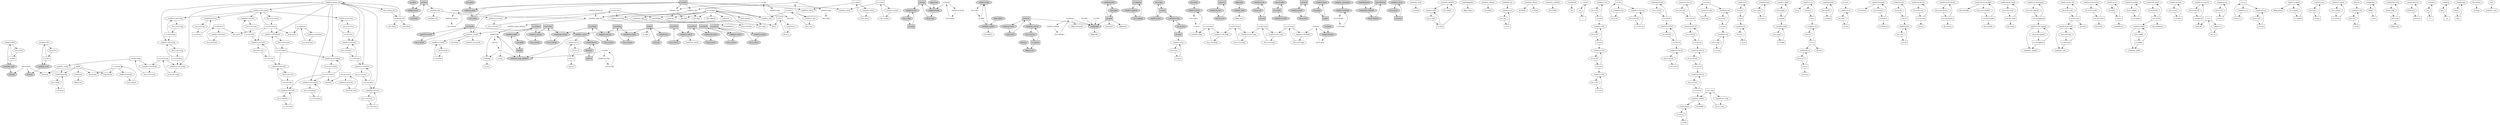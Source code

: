 digraph
{
	"rfi.ren2" [style=filled]
	"r.x.data" [style=filled]
	"comb/v.d.pc" [style=filled]
	"rin.d.pc" [style=filled]
	"comb/v.a.step" [style=filled]
	"comb/v.a.rfa1" [style=filled]
	"r.x.result" [style=filled]
	"comb/vp.pwd" [style=filled]
	"r.x.impwp" [style=filled]
	"rin.e.mac" [style=filled]
	"dco.data" [style=filled]
	"comb/v.x.mexc" [style=filled]
	"r.w.s.svt" [style=filled]
	"rin.m.ctrl.tt" [style=filled]
	"dbgo.error" [style=filled]
	"irin.addr" [style=filled]
	"dbgi.step" [style=filled]
	"r.m.ctrl.tt" [style=filled]
	"rin.a.step" [style=filled]
	"rin.a.ctrl.tt" [style=filled]
	"dummy" [style=filled]
	"comb/xc_halt" [style=filled]
	"comb/v.w.s.ef" [style=filled]
	"rin.w.s.dwt" [style=filled]
	"rin.w.s.ef" [style=filled]
	"comb/v.x.ctrl.tt" [style=filled]
	"r.d.pc" [style=filled]
	"r.x.ctrl.pc" [style=filled]
	"comb/xc_vectt" [style=filled]
	"ico.data" [style=filled]
	"dbgi.daddr" [style=filled]
	"rin.x.ctrl.tt" [style=filled]
	"r.d.step" [style=filled]
	"rin.x.data" [style=filled]
	"comb/v.a.ctrl.pc" [style=filled]
	"r.m.ctrl.pc" [style=filled]
	"r.m.mul" [style=filled]
	"comb/xc_trap_address" [style=filled]
	"comb/vir.pwd" [style=filled]
	"ir.addr" [style=filled]
	"rin.a.ctrl.pc" [style=filled]
	"comb/sidle" [style=filled]
	"rin.x.nerror" [style=filled]
	"dsuin.tt" [style=filled]
	"r.w.s.ef" [style=filled]
	"comb/v.w.except" [style=filled]
	"rfi.ren1" [style=filled]
	"rin.x.impwp" [style=filled]
	"rin.e.ctrl.pc" [style=filled]
	"rin.w.s.svt" [style=filled]
	"comb/v.m.ctrl.pc" [style=filled]
	"comb/v.e.mac" [style=filled]
	"dsur.tbufcnt" [style=filled]
	"dco.mexc" [style=filled]
	"rin.e.ctrl.tt" [style=filled]
	"comb/de_ren2" [style=filled]
	"rpin.error" [style=filled]
	"rin.d.step" [style=filled]
	"comb/v.e.ctrl.tt" [style=filled]
	"rin.x.result" [style=filled]
	"comb/de_raddr1" [style=filled]
	"rp.error" [style=filled]
	"comb/v.x.nerror" [style=filled]
	"ir.pwd" [style=filled]
	"comb/v.w.s.svt" [style=filled]
	"comb/v.x.error" [style=filled]
	"r.m.mac" [style=filled]
	"comb/v.x.result" [style=filled]
	"r.w.s.dwt" [style=filled]
	"r.x.nerror" [style=filled]
	"comb/v.a.ctrl.tt" [style=filled]
	"rp.pwd" [style=filled]
	"comb/vir.addr" [style=filled]
	"comb/vp.error" [style=filled]
	"comb/vdsu.tbufcnt" [style=filled]
	"dsuin.tbufcnt" [style=filled]
	"comb/vdsu.tt" [style=filled]
	"comb/v.m.mac" [style=filled]
	"comb/tbufcntx" [style=filled]
	"r.x.error" [style=filled]
	"comb/v.x.impwp" [style=filled]
	"rin.d.inst" [style=filled]
	"rin.m.ctrl.pc" [style=filled]
	"ico.mexc" [style=filled]
	"dsur.tt" [style=filled]
	"r.e.mac" [style=filled]
	"dbgi.halt" [style=filled]
	"rin.m.mul" [style=filled]
	"comb/v.e.ctrl.pc" [style=filled]
	"rin.x.ctrl.pc" [style=filled]
	"r.a.ctrl.tt" [style=filled]
	"r.a.step" [style=filled]
	"rin.x.error" [style=filled]
	"comb/v.x.data" [style=filled]
	"r.e.ctrl.pc" [style=filled]
	"comb/de_ren1" [style=filled]
	"r.x.ctrl.tt" [style=filled]
	"comb/v.d.inst" [style=filled]
	"r.d.inst" [style=filled]
	"irin.pwd" [style=filled]
	"comb/v.d.mexc" [style=filled]
	"comb/v.w.s.dwt" [style=filled]
	"rpin.pwd" [style=filled]
	"comb/xc_exception" [style=filled]
	"comb/v.x.ctrl.pc" [style=filled]
	"rin.m.mac" [style=filled]
	"comb/v.d.step" [style=filled]
	"r.a.ctrl.pc" [style=filled]
	"r.e.ctrl.tt" [style=filled]
	"comb/v.m.mul" [style=filled]
	"comb/v.m.ctrl.tt" [style=filled]
	"r.x.debug" [style=filled, style=dotted]
	"comb/v.e.op1" [style=filled, style=dotted]
	"comb/ex_jump_address" [style=filled, style=dotted]
	"rin.d.annul" [style=filled, style=dotted]
	"comb/v.d.annul" [style=filled, style=dotted]
	"rin.x.debug" [style=filled, style=dotted]
	"comb/v.e.op2" [style=filled, style=dotted]
	"comb/v.f.pc" [style=filled, style=dotted]
	"rin.f.pc" [style=filled, style=dotted]
	"r.e.alucin" [style=filled, style=dotted]
	"rin.x.mexc" [style=filled, style=dotted]
	"ico.idle" [style=filled, style=dotted]
	"rin.e.op2" [style=filled, style=dotted]
	"comb/v.w.s.tba" [style=filled, style=dotted]
	"comb/ex_add_res" [style=filled, style=dotted]
	"rin.w.except" [style=filled, style=dotted]
	"rin.a.rfa1" [style=filled, style=dotted]
	"r.x.mexc" [style=filled, style=dotted]
	"r.a.rfa1" [style=filled, style=dotted]
	"comb/v.x.debug" [style=filled, style=dotted]
	"comb/ex_op2" [style=filled, style=dotted]
	"comb/ex_force_a2" [style=filled, style=dotted]
	"rin.e.alucin" [style=filled, style=dotted]
	"comb/ex_op1" [style=filled, style=dotted]
	"r.w.except" [style=filled, style=dotted]
	"r.w.s.tba" [style=filled, style=dotted]
	"dco.scanen" [style=filled, style=dotted]
	"comb/v.e.alucin" [style=filled, style=dotted]
	"rin.d.mexc" [style=filled, style=dotted]
	"r.d.annul" [style=filled, style=dotted]
	"rin.e.op1" [style=filled, style=dotted]
	"r.f.pc" [style=filled, style=dotted]
	"rin.w.s.tba" [style=filled, style=dotted]
	"r.e.op2" [style=filled, style=dotted]
	"r.d.mexc" [style=filled, style=dotted]
	"r.e.op1" [style=filled, style=dotted]
	"dco.idle" [style=filled, style=dotted]
	"comb/de_inst" -> "comb/de_rs2";
	"comb/de_inst" -> "comb/v.a.ctrl.inst";
	"comb/de_inull" -> "ici.inull";
	"comb/de_raddr1" -> "comb/v.a.rfa1";
	"comb/de_raddr1" -> "rfi.raddr1";
	"comb/de_raddr2" -> "comb/v.a.rfa2";
	"comb/de_raddr2" -> "rfi.raddr2";
	"comb/de_ren1" -> "rfi.ren1";
	"comb/de_ren2" -> "rfi.ren2";
	"comb/diagdata" -> "dbgo.data";
	"comb/dsign" -> "divi.y";
	"comb/ex_add_res" -> "comb/ex_jump_address";
	"comb/ex_add_res" -> "dci.eaddress";
	"comb/ex_edata2" -> "dci.edata";
	"comb/ex_force_a2" -> "comb/ex_add_res";
	"comb/ex_jump_address" -> "comb/v.f.pc";
	"comb/ex_op1" -> "comb/ex_add_res";
	"comb/ex_op1" -> "divi.op1";
	"comb/ex_op1" -> "muli.op1";
	"comb/ex_op2" -> "comb/ex_add_res";
	"comb/ex_op2" -> "comb/mul_op2";
	"comb/ex_op2" -> "divi.op2";
	"comb/icnt" -> "dbgo.icnt";
	"comb/me_icc" -> "comb/v.x.icc";
	"comb/me_iflush" -> "dci.flush";
	"comb/me_iflush" -> "ici.flush";
	"comb/me_nullify2" -> "dci.nullify";
	"comb/mul_op2" -> "muli.op2";
	"comb/npc" -> "ici.rpc";
	"comb/sidle" -> "dbgo.idle";
	"comb/tbufcntx" -> "comb/vdsu.tbufcnt";
	"comb/tbufi" -> "tbi";
	"comb/v" -> "rin";
	"comb/v.a.ctrl" -> "rin.a.ctrl";
	"comb/v.a.ctrl.annul" -> "comb/v.a.ctrl.rett";
	"comb/v.a.ctrl.annul" -> "comb/v.a.ctrl.wicc";
	"comb/v.a.ctrl.annul" -> "comb/v.a.ctrl.wreg";
	"comb/v.a.ctrl.annul" -> "comb/v.a.ctrl.wy";
	"comb/v.a.ctrl.annul" -> "rin.a.ctrl.annul";
	"comb/v.a.ctrl.cnt" -> "rin.a.ctrl.cnt";
	"comb/v.a.ctrl.inst" -> "rin.a.ctrl.inst";
	"comb/v.a.ctrl.ld" -> "rin.a.ctrl.ld";
	"comb/v.a.ctrl.pc" -> "rin.a.ctrl.pc";
	"comb/v.a.ctrl.rd" -> "rin.a.ctrl.rd";
	"comb/v.a.ctrl.rett" -> "rin.a.ctrl.rett";
	"comb/v.a.ctrl.trap" -> "rin.a.ctrl.trap";
	"comb/v.a.ctrl.tt" -> "rin.a.ctrl.tt";
	"comb/v.a.ctrl.wicc" -> "rin.a.ctrl.wicc";
	"comb/v.a.ctrl.wreg" -> "rin.a.ctrl.wreg";
	"comb/v.a.ctrl.wy" -> "rin.a.ctrl.wy";
	"comb/v.a.cwp" -> "rin.a.cwp";
	"comb/v.a.divstart" -> "rin.a.divstart";
	"comb/v.a.et" -> "rin.a.et";
	"comb/v.a.imm" -> "rin.a.imm";
	"comb/v.a.jmpl" -> "rin.a.jmpl";
	"comb/v.a.mulstart" -> "rin.a.mulstart";
	"comb/v.a.rfa1" -> "rin.a.rfa1";
	"comb/v.a.rfa2" -> "rin.a.rfa2";
	"comb/v.a.rfe1" -> "comb/de_ren1";
	"comb/v.a.rfe1" -> "rin.a.rfe1";
	"comb/v.a.rfe2" -> "comb/de_ren2";
	"comb/v.a.rfe2" -> "rin.a.rfe2";
	"comb/v.a.step" -> "rin.a.step";
	"comb/v.a.su" -> "ici.su";
	"comb/v.a.su" -> "rin.a.su";
	"comb/v.d.annul" -> "rin.d.annul";
	"comb/v.d.cnt" -> "rin.d.cnt";
	"comb/v.d.cwp" -> "rin.d.cwp";
	"comb/v.d.inst" -> "rin.d.inst";
	"comb/v.d.inull" -> "rin.d.inull";
	"comb/v.d.mexc" -> "rin.d.mexc";
	"comb/v.d.pc" -> "rin.d.pc";
	"comb/v.d.set" -> "rin.d.set";
	"comb/v.d.step" -> "rin.d.step";
	"comb/v.e.alucin" -> "rin.e.alucin";
	"comb/v.e.ctrl" -> "rin.e.ctrl";
	"comb/v.e.ctrl.annul" -> "rin.e.ctrl.annul";
	"comb/v.e.ctrl.inst" -> "rin.e.ctrl.inst";
	"comb/v.e.ctrl.ld" -> "rin.e.ctrl.ld";
	"comb/v.e.ctrl.pc" -> "rin.e.ctrl.pc";
	"comb/v.e.ctrl.rd" -> "rin.e.ctrl.rd";
	"comb/v.e.ctrl.rett" -> "rin.e.ctrl.rett";
	"comb/v.e.ctrl.trap" -> "rin.e.ctrl.trap";
	"comb/v.e.ctrl.tt" -> "rin.e.ctrl.tt";
	"comb/v.e.ctrl.wicc" -> "rin.e.ctrl.wicc";
	"comb/v.e.ctrl.wreg" -> "rin.e.ctrl.wreg";
	"comb/v.e.cwp" -> "rin.e.cwp";
	"comb/v.e.et" -> "rin.e.et";
	"comb/v.e.jmpl" -> "rin.e.jmpl";
	"comb/v.e.mac" -> "rin.e.mac";
	"comb/v.e.op1" -> "rin.e.op1";
	"comb/v.e.op2" -> "rin.e.op2";
	"comb/v.e.sari" -> "rin.e.sari";
	"comb/v.e.shcnt" -> "rin.e.shcnt";
	"comb/v.e.su" -> "rin.e.su";
	"comb/v.e.ymsb" -> "rin.e.ymsb";
	"comb/v.f.branch" -> "ici.rbranch";
	"comb/v.f.branch" -> "rin.f.branch";
	"comb/v.f.pc" -> "comb/npc";
	"comb/v.f.pc" -> "rin.f.pc";
	"comb/v.m.ctrl" -> "rin.m.ctrl";
	"comb/v.m.ctrl.annul" -> "rin.m.ctrl.annul";
	"comb/v.m.ctrl.ld" -> "rin.m.ctrl.ld";
	"comb/v.m.ctrl.pc" -> "rin.m.ctrl.pc";
	"comb/v.m.ctrl.rd" -> "rin.m.ctrl.rd";
	"comb/v.m.ctrl.rett" -> "rin.m.ctrl.rett";
	"comb/v.m.ctrl.trap" -> "rin.m.ctrl.trap";
	"comb/v.m.ctrl.tt" -> "rin.m.ctrl.tt";
	"comb/v.m.ctrl.wicc" -> "rin.m.ctrl.wicc";
	"comb/v.m.ctrl.wreg" -> "rin.m.ctrl.wreg";
	"comb/v.m.dci" -> "rin.m.dci";
	"comb/v.m.dci.asi" -> "rin.m.dci.asi";
	"comb/v.m.dci.dsuen" -> "rin.m.dci.dsuen";
	"comb/v.m.dci.enaddr" -> "dci.eenaddr";
	"comb/v.m.dci.enaddr" -> "rin.m.dci.enaddr";
	"comb/v.m.dci.lock" -> "rin.m.dci.lock";
	"comb/v.m.dci.read" -> "rin.m.dci.read";
	"comb/v.m.dci.signed" -> "rin.m.dci.signed";
	"comb/v.m.dci.size" -> "rin.m.dci.size";
	"comb/v.m.dci.write" -> "rin.m.dci.write";
	"comb/v.m.icc" -> "rin.m.icc";
	"comb/v.m.mac" -> "rin.m.mac";
	"comb/v.m.mul" -> "rin.m.mul";
	"comb/v.m.nalign" -> "rin.m.nalign";
	"comb/v.m.result" -> "rin.m.result";
	"comb/v.m.su" -> "rin.m.su";
	"comb/v.m.werr" -> "rin.m.werr";
	"comb/v.m.y" -> "rin.m.y";
	"comb/v.w.except" -> "rin.w.except";
	"comb/v.w.result" -> "rin.w.result";
	"comb/v.w.s.asr18" -> "rin.w.s.asr18";
	"comb/v.w.s.cwp" -> "rin.w.s.cwp";
	"comb/v.w.s.dwt" -> "rin.w.s.dwt";
	"comb/v.w.s.ef" -> "rin.w.s.ef";
	"comb/v.w.s.et" -> "rin.w.s.et";
	"comb/v.w.s.ps" -> "rin.w.s.ps";
	"comb/v.w.s.s" -> "rin.w.s.s";
	"comb/v.w.s.svt" -> "rin.w.s.svt";
	"comb/v.w.s.tba" -> "rin.w.s.tba";
	"comb/v.w.s.tt" -> "rin.w.s.tt";
	"comb/v.w.wa" -> "rin.w.wa";
	"comb/v.w.wreg" -> "rin.w.wreg";
	"comb/v.x.annul_all" -> "comb/v.a.ctrl.annul";
	"comb/v.x.annul_all" -> "comb/v.e.ctrl.annul";
	"comb/v.x.annul_all" -> "comb/v.e.ctrl.wicc";
	"comb/v.x.annul_all" -> "comb/v.e.ctrl.wreg";
	"comb/v.x.annul_all" -> "comb/v.m.ctrl.annul";
	"comb/v.x.annul_all" -> "comb/v.m.ctrl.wicc";
	"comb/v.x.annul_all" -> "comb/v.m.ctrl.wreg";
	"comb/v.x.annul_all" -> "comb/v.x.ctrl.annul";
	"comb/v.x.annul_all" -> "comb/v.x.ctrl.wicc";
	"comb/v.x.annul_all" -> "rin.x.annul_all";
	"comb/v.x.ctrl" -> "rin.x.ctrl";
	"comb/v.x.ctrl.annul" -> "rin.x.ctrl.annul";
	"comb/v.x.ctrl.pc" -> "rin.x.ctrl.pc";
	"comb/v.x.ctrl.rd" -> "rin.x.ctrl.rd";
	"comb/v.x.ctrl.rett" -> "rin.x.ctrl.rett";
	"comb/v.x.ctrl.trap" -> "rin.x.ctrl.trap";
	"comb/v.x.ctrl.tt" -> "comb/me_newtt";
	"comb/v.x.ctrl.tt" -> "rin.x.ctrl.tt";
	"comb/v.x.ctrl.wicc" -> "rin.x.ctrl.wicc";
	"comb/v.x.ctrl.wreg" -> "rin.x.ctrl.wreg";
	"comb/v.x.data" -> "rin.x.data";
	"comb/v.x.dci" -> "rin.x.dci";
	"comb/v.x.dci.signed" -> "comb/me_signed";
	"comb/v.x.dci.signed" -> "rin.x.dci.signed";
	"comb/v.x.dci.size" -> "comb/me_size";
	"comb/v.x.dci.size" -> "rin.x.dci.size";
	"comb/v.x.debug" -> "rin.x.debug";
	"comb/v.x.error" -> "rin.x.error";
	"comb/v.x.icc" -> "rin.x.icc";
	"comb/v.x.impwp" -> "rin.x.impwp";
	"comb/v.x.intack" -> "rin.x.intack";
	"comb/v.x.ipend" -> "dbgo.ipend";
	"comb/v.x.ipend" -> "rin.x.ipend";
	"comb/v.x.laddr" -> "comb/me_laddr";
	"comb/v.x.laddr" -> "rin.x.laddr";
	"comb/v.x.mac" -> "rin.x.mac";
	"comb/v.x.mexc" -> "rin.x.mexc";
	"comb/v.x.nerror" -> "rin.x.nerror";
	"comb/v.x.npc" -> "rin.x.npc";
	"comb/v.x.result" -> "rin.x.result";
	"comb/v.x.rstate" -> "rin.x.rstate";
	"comb/v.x.set" -> "rin.x.set";
	"comb/v.x.y" -> "rin.x.y";
	"comb/vdsu" -> "dsuin";
	"comb/vdsu.crdy" -> "dsuin.crdy";
	"comb/vdsu.err" -> "dsuin.err";
	"comb/vdsu.tbufcnt" -> "dsuin.tbufcnt";
	"comb/vdsu.tt" -> "dsuin.tt";
	"comb/vir" -> "irin";
	"comb/vir.addr" -> "irin.addr";
	"comb/vir.pwd" -> "irin.pwd";
	"comb/vp" -> "rpin";
	"comb/vp.error" -> "rpin.error";
	"comb/vp.pwd" -> "rpin.pwd";
	"comb/vwpr" -> "wprin";
	"comb/xc_exception" -> "comb/v.w.except";
	"comb/xc_halt" -> "dbgo.halt";
	"comb/xc_result" -> "comb/v.w.result";
	"comb/xc_result" -> "comb/xc_df_result";
	"comb/xc_result" -> "rfi.wdata";
	"comb/xc_trap_address" -> "comb/v.f.pc";
	"comb/xc_vectt" -> "comb/v.w.s.tt";
	"comb/xc_vectt" -> "comb/vdsu.tt";
	"comb/xc_vectt" -> "comb/xc_trap_address";
	"comb/xc_waddr" -> "comb/v.w.wa";
	"comb/xc_waddr" -> "rfi.waddr";
	"comb/xc_wreg" -> "comb/v.w.wreg";
	"comb/xc_wreg" -> "rfi.wren";
	"dbgi.daddr" -> "comb/de_raddr1";
	"dbgi.halt" -> "comb/xc_halt";
	"dbgi.step" -> "comb/v.d.step";
	"dco.data" -> "comb/v.x.data";
	"dco.idle" -> "comb/sidle";
	"dco.mexc" -> "comb/v.x.mexc";
	"dco.scanen" -> "rfi.ren1";
	"dco.scanen" -> "rfi.ren2";
	"dco.scanen" -> "rfi.wren";
	"dco.set" -> "comb/v.x.set";
	"dco.testen" -> "rfi.diag";
	"dsuin" -> "dsur";
	"dsuin.crdy" -> "dsur.crdy";
	"dsuin.err" -> "dsur.err";
	"dsuin.tbufcnt" -> "dsur.tbufcnt";
	"dsuin.tt" -> "dsur.tt";
	"dsur" -> "comb/vdsu";
	"dsur" [shape=box]
	"dsur.crdy" -> "comb/vdsu.crdy";
	"dsur.crdy" -> "dbgo.crdy";
	"dsur.crdy" [shape=box]
	"dsur.err" -> "comb/vdsu.err";
	"dsur.err" [shape=box]
	"dsur.tbufcnt" -> "comb/vdsu.tbufcnt";
	"dsur.tbufcnt" [shape=box]
	"dsur.tt" -> "comb/vdsu.tt";
	"dsur.tt" [shape=box]
	"dummy" -> "dbgo.error";
	"holdn" -> "comb/icnt";
	"holdn" -> "comb/v.w.wreg";
	"holdn" -> "dci.intack";
	"holdn" -> "irqo.intack";
	"holdn" -> "rfi.wren";
	"ico.data" -> "comb/v.d.inst";
	"ico.idle" -> "comb/sidle";
	"ico.mexc" -> "comb/v.d.mexc";
	"ico.set" -> "comb/v.d.set";
	"ir" -> "comb/vir";
	"ir" [shape=box]
	"ir.addr" -> "comb/vir.addr";
	"ir.addr" -> "comb/xc_trap_address";
	"ir.addr" [shape=box]
	"ir.pwd" -> "comb/vir.pwd";
	"ir.pwd" [shape=box]
	"irin" -> "ir";
	"irin.addr" -> "ir.addr";
	"irin.pwd" -> "ir.pwd";
	"r" -> "comb/v";
	"r" [shape=box]
	"r.a.ctrl" -> "comb/v.a.ctrl";
	"r.a.ctrl" -> "comb/v.e.ctrl";
	"r.a.ctrl" [shape=box]
	"r.a.ctrl.annul" -> "comb/v.a.ctrl.annul";
	"r.a.ctrl.annul" -> "comb/v.e.ctrl.annul";
	"r.a.ctrl.annul" -> "comb/v.e.ctrl.rett";
	"r.a.ctrl.annul" -> "divi.start";
	"r.a.ctrl.annul" -> "muli.start";
	"r.a.ctrl.annul" [shape=box]
	"r.a.ctrl.cnt" -> "comb/v.a.ctrl.cnt";
	"r.a.ctrl.cnt" [shape=box]
	"r.a.ctrl.inst" -> "comb/dsign";
	"r.a.ctrl.inst" -> "comb/v.a.ctrl.inst";
	"r.a.ctrl.inst" -> "comb/v.e.ctrl.inst";
	"r.a.ctrl.inst" [shape=box]
	"r.a.ctrl.ld" -> "comb/v.a.ctrl.ld";
	"r.a.ctrl.ld" -> "comb/v.e.ctrl.ld";
	"r.a.ctrl.ld" [shape=box]
	"r.a.ctrl.pc" -> "comb/v.a.ctrl.pc";
	"r.a.ctrl.pc" -> "comb/v.e.ctrl.pc";
	"r.a.ctrl.pc" [shape=box]
	"r.a.ctrl.rd" -> "comb/v.a.ctrl.rd";
	"r.a.ctrl.rd" -> "comb/v.e.ctrl.rd";
	"r.a.ctrl.rd" [shape=box]
	"r.a.ctrl.rett" -> "comb/v.a.ctrl.rett";
	"r.a.ctrl.rett" -> "comb/v.e.ctrl.rett";
	"r.a.ctrl.rett" [shape=box]
	"r.a.ctrl.trap" -> "comb/v.a.ctrl.trap";
	"r.a.ctrl.trap" -> "comb/v.e.ctrl.trap";
	"r.a.ctrl.trap" [shape=box]
	"r.a.ctrl.tt" -> "comb/v.a.ctrl.tt";
	"r.a.ctrl.tt" -> "comb/v.e.ctrl.tt";
	"r.a.ctrl.tt" [shape=box]
	"r.a.ctrl.wicc" -> "comb/v.a.ctrl.wicc";
	"r.a.ctrl.wicc" -> "comb/v.e.ctrl.wicc";
	"r.a.ctrl.wicc" [shape=box]
	"r.a.ctrl.wreg" -> "comb/v.a.ctrl.wreg";
	"r.a.ctrl.wreg" -> "comb/v.e.ctrl.wreg";
	"r.a.ctrl.wreg" [shape=box]
	"r.a.ctrl.wy" -> "comb/v.a.ctrl.wy";
	"r.a.ctrl.wy" [shape=box]
	"r.a.cwp" -> "comb/v.a.cwp";
	"r.a.cwp" -> "comb/v.e.cwp";
	"r.a.cwp" [shape=box]
	"r.a.divstart" -> "comb/v.a.divstart";
	"r.a.divstart" -> "divi.start";
	"r.a.divstart" [shape=box]
	"r.a.et" -> "comb/v.a.et";
	"r.a.et" -> "comb/v.e.et";
	"r.a.et" [shape=box]
	"r.a.imm" -> "comb/v.a.imm";
	"r.a.imm" [shape=box]
	"r.a.jmpl" -> "comb/v.a.jmpl";
	"r.a.jmpl" -> "comb/v.e.jmpl";
	"r.a.jmpl" [shape=box]
	"r.a.mulstart" -> "comb/v.a.mulstart";
	"r.a.mulstart" -> "muli.start";
	"r.a.mulstart" [shape=box]
	"r.a.rfa1" -> "comb/de_raddr1";
	"r.a.rfa1" -> "comb/v.a.rfa1";
	"r.a.rfa1" [shape=box]
	"r.a.rfa2" -> "comb/de_raddr2";
	"r.a.rfa2" -> "comb/v.a.rfa2";
	"r.a.rfa2" [shape=box]
	"r.a.rfe1" -> "comb/de_ren1";
	"r.a.rfe1" -> "comb/v.a.rfe1";
	"r.a.rfe1" [shape=box]
	"r.a.rfe2" -> "comb/de_ren2";
	"r.a.rfe2" -> "comb/v.a.rfe2";
	"r.a.rfe2" [shape=box]
	"r.a.step" -> "comb/v.a.step";
	"r.a.step" [shape=box]
	"r.a.su" -> "comb/v.a.su";
	"r.a.su" -> "comb/v.e.su";
	"r.a.su" [shape=box]
	"r.d.annul" -> "comb/v.d.annul";
	"r.d.annul" -> "comb/v.d.step";
	"r.d.annul" [shape=box]
	"r.d.cnt" -> "comb/v.a.ctrl.cnt";
	"r.d.cnt" -> "comb/v.d.cnt";
	"r.d.cnt" [shape=box]
	"r.d.cwp" -> "comb/v.a.cwp";
	"r.d.cwp" -> "comb/v.d.cwp";
	"r.d.cwp" [shape=box]
	"r.d.inst" -> "comb/de_inst";
	"r.d.inst" -> "comb/v.d.inst";
	"r.d.inst" [shape=box]
	"r.d.inull" -> "comb/v.d.inull";
	"r.d.inull" [shape=box]
	"r.d.mexc" -> "comb/v.a.ctrl.trap";
	"r.d.mexc" -> "comb/v.d.mexc";
	"r.d.mexc" [shape=box]
	"r.d.pc" -> "comb/v.a.ctrl.pc";
	"r.d.pc" -> "comb/v.d.pc";
	"r.d.pc" -> "ici.dpc";
	"r.d.pc" [shape=box]
	"r.d.set" -> "comb/v.d.set";
	"r.d.set" [shape=box]
	"r.d.step" -> "comb/v.a.step";
	"r.d.step" -> "comb/v.d.step";
	"r.d.step" [shape=box]
	"r.e.alucin" -> "comb/ex_add_res";
	"r.e.alucin" -> "comb/v.e.alucin";
	"r.e.alucin" [shape=box]
	"r.e.ctrl" -> "comb/v.e.ctrl";
	"r.e.ctrl" -> "comb/v.m.ctrl";
	"r.e.ctrl" [shape=box]
	"r.e.ctrl.annul" -> "comb/v.e.ctrl.annul";
	"r.e.ctrl.annul" -> "comb/v.m.ctrl.annul";
	"r.e.ctrl.annul" -> "comb/v.m.ctrl.rett";
	"r.e.ctrl.annul" [shape=box]
	"r.e.ctrl.inst" -> "comb/dsign";
	"r.e.ctrl.inst" -> "comb/ex_sari";
	"r.e.ctrl.inst" -> "comb/v.e.ctrl.inst";
	"r.e.ctrl.inst" -> "divi.op1";
	"r.e.ctrl.inst" -> "divi.op2";
	"r.e.ctrl.inst" -> "divi.signed";
	"r.e.ctrl.inst" -> "muli.mac";
	"r.e.ctrl.inst" -> "muli.op1";
	"r.e.ctrl.inst" -> "muli.op2";
	"r.e.ctrl.inst" -> "muli.signed";
	"r.e.ctrl.inst" [shape=box]
	"r.e.ctrl.ld" -> "comb/v.e.ctrl.ld";
	"r.e.ctrl.ld" -> "comb/v.m.ctrl.ld";
	"r.e.ctrl.ld" [shape=box]
	"r.e.ctrl.pc" -> "comb/v.e.ctrl.pc";
	"r.e.ctrl.pc" -> "comb/v.m.ctrl.pc";
	"r.e.ctrl.pc" [shape=box]
	"r.e.ctrl.rd" -> "comb/v.e.ctrl.rd";
	"r.e.ctrl.rd" -> "comb/v.m.ctrl.rd";
	"r.e.ctrl.rd" [shape=box]
	"r.e.ctrl.rett" -> "comb/v.e.ctrl.rett";
	"r.e.ctrl.rett" -> "comb/v.m.ctrl.rett";
	"r.e.ctrl.rett" [shape=box]
	"r.e.ctrl.trap" -> "comb/v.e.ctrl.trap";
	"r.e.ctrl.trap" -> "comb/v.m.ctrl.trap";
	"r.e.ctrl.trap" [shape=box]
	"r.e.ctrl.tt" -> "comb/v.e.ctrl.tt";
	"r.e.ctrl.tt" -> "comb/v.m.ctrl.tt";
	"r.e.ctrl.tt" [shape=box]
	"r.e.ctrl.wicc" -> "comb/v.e.ctrl.wicc";
	"r.e.ctrl.wicc" -> "comb/v.m.ctrl.wicc";
	"r.e.ctrl.wicc" [shape=box]
	"r.e.ctrl.wreg" -> "comb/v.e.ctrl.wreg";
	"r.e.ctrl.wreg" -> "comb/v.m.ctrl.wreg";
	"r.e.ctrl.wreg" [shape=box]
	"r.e.cwp" -> "comb/v.e.cwp";
	"r.e.cwp" [shape=box]
	"r.e.et" -> "comb/v.e.et";
	"r.e.et" [shape=box]
	"r.e.jmpl" -> "comb/v.e.jmpl";
	"r.e.jmpl" [shape=box]
	"r.e.mac" -> "comb/v.e.mac";
	"r.e.mac" -> "comb/v.m.mac";
	"r.e.mac" [shape=box]
	"r.e.op1" -> "comb/ex_op1";
	"r.e.op1" -> "comb/v.e.op1";
	"r.e.op1" [shape=box]
	"r.e.op2" -> "comb/ex_op2";
	"r.e.op2" -> "comb/v.e.op2";
	"r.e.op2" [shape=box]
	"r.e.sari" -> "comb/ex_sari";
	"r.e.sari" -> "comb/v.e.sari";
	"r.e.sari" [shape=box]
	"r.e.shcnt" -> "comb/ex_shcnt";
	"r.e.shcnt" -> "comb/v.e.shcnt";
	"r.e.shcnt" [shape=box]
	"r.e.su" -> "comb/v.e.su";
	"r.e.su" -> "comb/v.m.su";
	"r.e.su" -> "dci.esu";
	"r.e.su" [shape=box]
	"r.e.ymsb" -> "comb/ex_ymsb";
	"r.e.ymsb" -> "comb/v.e.ymsb";
	"r.e.ymsb" [shape=box]
	"r.f.branch" -> "comb/v.f.branch";
	"r.f.branch" -> "ici.fbranch";
	"r.f.branch" [shape=box]
	"r.f.pc" -> "comb/npc";
	"r.f.pc" -> "comb/v.f.pc";
	"r.f.pc" -> "comb/xc_trap_address";
	"r.f.pc" -> "ici.fpc";
	"r.f.pc" [shape=box]
	"r.m.ctrl" -> "comb/v.m.ctrl";
	"r.m.ctrl" -> "comb/v.x.ctrl";
	"r.m.ctrl" [shape=box]
	"r.m.ctrl.annul" -> "comb/v.m.ctrl.annul";
	"r.m.ctrl.annul" -> "comb/v.x.ctrl.annul";
	"r.m.ctrl.annul" -> "comb/v.x.ctrl.rett";
	"r.m.ctrl.annul" -> "dci.lock";
	"r.m.ctrl.annul" [shape=box]
	"r.m.ctrl.ld" -> "comb/v.m.ctrl.ld";
	"r.m.ctrl.ld" [shape=box]
	"r.m.ctrl.pc" -> "comb/v.m.ctrl.pc";
	"r.m.ctrl.pc" -> "comb/v.x.ctrl.pc";
	"r.m.ctrl.pc" [shape=box]
	"r.m.ctrl.rd" -> "comb/v.m.ctrl.rd";
	"r.m.ctrl.rd" -> "comb/v.x.ctrl.rd";
	"r.m.ctrl.rd" [shape=box]
	"r.m.ctrl.rett" -> "comb/v.m.ctrl.rett";
	"r.m.ctrl.rett" -> "comb/v.x.ctrl.rett";
	"r.m.ctrl.rett" [shape=box]
	"r.m.ctrl.trap" -> "comb/v.m.ctrl.trap";
	"r.m.ctrl.trap" -> "comb/v.x.ctrl.trap";
	"r.m.ctrl.trap" [shape=box]
	"r.m.ctrl.tt" -> "comb/v.m.ctrl.tt";
	"r.m.ctrl.tt" -> "comb/v.x.ctrl.tt";
	"r.m.ctrl.tt" [shape=box]
	"r.m.ctrl.wicc" -> "comb/v.m.ctrl.wicc";
	"r.m.ctrl.wicc" -> "comb/v.x.ctrl.wicc";
	"r.m.ctrl.wicc" [shape=box]
	"r.m.ctrl.wreg" -> "comb/v.m.ctrl.wreg";
	"r.m.ctrl.wreg" -> "comb/v.x.ctrl.wreg";
	"r.m.ctrl.wreg" [shape=box]
	"r.m.dci" -> "comb/v.m.dci";
	"r.m.dci" -> "comb/v.x.dci";
	"r.m.dci" [shape=box]
	"r.m.dci.asi" -> "comb/v.m.dci.asi";
	"r.m.dci.asi" -> "dci.asi";
	"r.m.dci.asi" [shape=box]
	"r.m.dci.dsuen" -> "comb/v.m.dci.dsuen";
	"r.m.dci.dsuen" -> "dci.dsuen";
	"r.m.dci.dsuen" [shape=box]
	"r.m.dci.enaddr" -> "comb/v.m.dci.enaddr";
	"r.m.dci.enaddr" -> "dci.enaddr";
	"r.m.dci.enaddr" [shape=box]
	"r.m.dci.lock" -> "comb/v.m.dci.lock";
	"r.m.dci.lock" -> "dci.lock";
	"r.m.dci.lock" [shape=box]
	"r.m.dci.read" -> "comb/v.m.dci.read";
	"r.m.dci.read" -> "dci.read";
	"r.m.dci.read" [shape=box]
	"r.m.dci.signed" -> "comb/v.m.dci.signed";
	"r.m.dci.signed" -> "comb/v.x.dci.signed";
	"r.m.dci.signed" [shape=box]
	"r.m.dci.size" -> "comb/v.m.dci.size";
	"r.m.dci.size" -> "comb/v.x.dci.size";
	"r.m.dci.size" -> "dci.size";
	"r.m.dci.size" [shape=box]
	"r.m.dci.write" -> "comb/v.m.dci.write";
	"r.m.dci.write" -> "dci.write";
	"r.m.dci.write" [shape=box]
	"r.m.icc" -> "comb/de_icc";
	"r.m.icc" -> "comb/v.m.icc";
	"r.m.icc" [shape=box]
	"r.m.mac" -> "comb/v.m.mac";
	"r.m.mac" -> "comb/v.x.mac";
	"r.m.mac" [shape=box]
	"r.m.mul" -> "comb/v.m.mul";
	"r.m.mul" [shape=box]
	"r.m.nalign" -> "comb/v.m.nalign";
	"r.m.nalign" [shape=box]
	"r.m.result" -> "comb/v.m.result";
	"r.m.result" -> "comb/v.x.laddr";
	"r.m.result" -> "dci.maddress";
	"r.m.result" [shape=box]
	"r.m.su" -> "comb/v.m.su";
	"r.m.su" -> "dci.msu";
	"r.m.su" [shape=box]
	"r.m.werr" -> "comb/v.m.werr";
	"r.m.werr" [shape=box]
	"r.m.y" -> "comb/v.m.y";
	"r.m.y" -> "divi.y";
	"r.m.y" [shape=box]
	"r.w.except" -> "comb/v.w.except";
	"r.w.except" [shape=box]
	"r.w.result" -> "comb/v.w.result";
	"r.w.result" [shape=box]
	"r.w.s.asr18" -> "comb/v.w.s.asr18";
	"r.w.s.asr18" -> "muli.acc";
	"r.w.s.asr18" [shape=box]
	"r.w.s.cwp" -> "comb/v.w.s.cwp";
	"r.w.s.cwp" -> "comb/xc_waddr";
	"r.w.s.cwp" [shape=box]
	"r.w.s.dwt" -> "comb/v.w.s.dwt";
	"r.w.s.dwt" [shape=box]
	"r.w.s.ef" -> "comb/v.w.s.ef";
	"r.w.s.ef" [shape=box]
	"r.w.s.et" -> "comb/v.w.s.et";
	"r.w.s.et" [shape=box]
	"r.w.s.ps" -> "comb/v.w.s.ps";
	"r.w.s.ps" [shape=box]
	"r.w.s.s" -> "comb/v.w.s.ps";
	"r.w.s.s" -> "comb/v.w.s.s";
	"r.w.s.s" [shape=box]
	"r.w.s.svt" -> "comb/v.w.s.svt";
	"r.w.s.svt" [shape=box]
	"r.w.s.tba" -> "comb/v.w.s.tba";
	"r.w.s.tba" -> "comb/xc_trap_address";
	"r.w.s.tba" [shape=box]
	"r.w.s.tt" -> "comb/v.w.s.tt";
	"r.w.s.tt" -> "irqo.irl";
	"r.w.s.tt" [shape=box]
	"r.w.wa" -> "comb/v.w.wa";
	"r.w.wa" [shape=box]
	"r.w.wreg" -> "comb/v.w.wreg";
	"r.w.wreg" [shape=box]
	"r.x.annul_all" -> "comb/v.x.annul_all";
	"r.x.annul_all" -> "divi.flush";
	"r.x.annul_all" -> "muli.flush";
	"r.x.annul_all" [shape=box]
	"r.x.ctrl" -> "comb/v.x.ctrl";
	"r.x.ctrl" [shape=box]
	"r.x.ctrl.annul" -> "comb/v.x.ctrl.annul";
	"r.x.ctrl.annul" [shape=box]
	"r.x.ctrl.pc" -> "comb/v.x.ctrl.pc";
	"r.x.ctrl.pc" -> "comb/vir.addr";
	"r.x.ctrl.pc" -> "comb/xc_result";
	"r.x.ctrl.pc" [shape=box]
	"r.x.ctrl.rd" -> "comb/v.x.ctrl.rd";
	"r.x.ctrl.rd" -> "comb/xc_waddr";
	"r.x.ctrl.rd" [shape=box]
	"r.x.ctrl.rett" -> "comb/v.x.ctrl.rett";
	"r.x.ctrl.rett" [shape=box]
	"r.x.ctrl.trap" -> "comb/v.x.ctrl.trap";
	"r.x.ctrl.trap" -> "comb/xc_trap";
	"r.x.ctrl.trap" [shape=box]
	"r.x.ctrl.tt" -> "comb/v.x.ctrl.tt";
	"r.x.ctrl.tt" -> "comb/xc_vectt";
	"r.x.ctrl.tt" [shape=box]
	"r.x.ctrl.wicc" -> "comb/v.x.ctrl.wicc";
	"r.x.ctrl.wicc" [shape=box]
	"r.x.ctrl.wreg" -> "comb/v.x.ctrl.wreg";
	"r.x.ctrl.wreg" -> "comb/xc_wreg";
	"r.x.ctrl.wreg" [shape=box]
	"r.x.data" -> "comb/ex_op1";
	"r.x.data" -> "comb/ex_op2";
	"r.x.data" -> "comb/ex_sari";
	"r.x.data" -> "comb/ex_shcnt";
	"r.x.data" -> "comb/ex_ymsb";
	"r.x.data" -> "comb/v.x.data";
	"r.x.data" -> "comb/xc_result";
	"r.x.data" [shape=box]
	"r.x.dci" -> "comb/v.x.dci";
	"r.x.dci" [shape=box]
	"r.x.dci.signed" -> "comb/me_signed";
	"r.x.dci.signed" -> "comb/v.x.dci.signed";
	"r.x.dci.signed" [shape=box]
	"r.x.dci.size" -> "comb/me_size";
	"r.x.dci.size" -> "comb/v.x.dci.size";
	"r.x.dci.size" [shape=box]
	"r.x.debug" -> "comb/sidle";
	"r.x.debug" -> "comb/v.x.debug";
	"r.x.debug" -> "dbgo.dsumode";
	"r.x.debug" [shape=box]
	"r.x.error" -> "comb/v.x.error";
	"r.x.error" [shape=box]
	"r.x.icc" -> "comb/v.x.icc";
	"r.x.icc" [shape=box]
	"r.x.impwp" -> "comb/v.x.impwp";
	"r.x.impwp" [shape=box]
	"r.x.intack" -> "comb/v.x.intack";
	"r.x.intack" -> "dci.intack";
	"r.x.intack" -> "irqo.intack";
	"r.x.intack" [shape=box]
	"r.x.ipend" -> "comb/v.x.ipend";
	"r.x.ipend" [shape=box]
	"r.x.laddr" -> "comb/me_laddr";
	"r.x.laddr" -> "comb/v.x.laddr";
	"r.x.laddr" [shape=box]
	"r.x.mac" -> "comb/v.x.mac";
	"r.x.mac" [shape=box]
	"r.x.mexc" -> "comb/v.x.mexc";
	"r.x.mexc" -> "comb/xc_trap";
	"r.x.mexc" [shape=box]
	"r.x.nerror" -> "comb/v.x.nerror";
	"r.x.nerror" -> "dbgo.error";
	"r.x.nerror" [shape=box]
	"r.x.npc" -> "comb/v.x.npc";
	"r.x.npc" [shape=box]
	"r.x.result" -> "comb/v.x.result";
	"r.x.result" -> "comb/xc_result";
	"r.x.result" -> "comb/xc_vectt";
	"r.x.result" [shape=box]
	"r.x.rstate" -> "comb/v.x.rstate";
	"r.x.rstate" [shape=box]
	"r.x.set" -> "comb/v.x.set";
	"r.x.set" [shape=box]
	"r.x.y" -> "comb/v.x.y";
	"r.x.y" -> "muli.acc";
	"r.x.y" [shape=box]
	"rin" -> "r";
	"rin.a.ctrl" -> "r.a.ctrl";
	"rin.a.ctrl.annul" -> "r.a.ctrl.annul";
	"rin.a.ctrl.cnt" -> "r.a.ctrl.cnt";
	"rin.a.ctrl.inst" -> "r.a.ctrl.inst";
	"rin.a.ctrl.ld" -> "r.a.ctrl.ld";
	"rin.a.ctrl.pc" -> "r.a.ctrl.pc";
	"rin.a.ctrl.rd" -> "r.a.ctrl.rd";
	"rin.a.ctrl.rett" -> "r.a.ctrl.rett";
	"rin.a.ctrl.trap" -> "r.a.ctrl.trap";
	"rin.a.ctrl.tt" -> "r.a.ctrl.tt";
	"rin.a.ctrl.wicc" -> "r.a.ctrl.wicc";
	"rin.a.ctrl.wreg" -> "r.a.ctrl.wreg";
	"rin.a.ctrl.wy" -> "r.a.ctrl.wy";
	"rin.a.cwp" -> "r.a.cwp";
	"rin.a.divstart" -> "r.a.divstart";
	"rin.a.et" -> "r.a.et";
	"rin.a.imm" -> "r.a.imm";
	"rin.a.jmpl" -> "r.a.jmpl";
	"rin.a.mulstart" -> "r.a.mulstart";
	"rin.a.rfa1" -> "r.a.rfa1";
	"rin.a.rfa2" -> "r.a.rfa2";
	"rin.a.rfe1" -> "r.a.rfe1";
	"rin.a.rfe2" -> "r.a.rfe2";
	"rin.a.step" -> "r.a.step";
	"rin.a.su" -> "r.a.su";
	"rin.d.annul" -> "r.d.annul";
	"rin.d.cnt" -> "r.d.cnt";
	"rin.d.cwp" -> "r.d.cwp";
	"rin.d.inst" -> "r.d.inst";
	"rin.d.inull" -> "r.d.inull";
	"rin.d.mexc" -> "r.d.mexc";
	"rin.d.pc" -> "r.d.pc";
	"rin.d.set" -> "r.d.set";
	"rin.d.step" -> "r.d.step";
	"rin.e.alucin" -> "r.e.alucin";
	"rin.e.ctrl" -> "r.e.ctrl";
	"rin.e.ctrl.annul" -> "r.e.ctrl.annul";
	"rin.e.ctrl.inst" -> "r.e.ctrl.inst";
	"rin.e.ctrl.ld" -> "r.e.ctrl.ld";
	"rin.e.ctrl.pc" -> "r.e.ctrl.pc";
	"rin.e.ctrl.rd" -> "r.e.ctrl.rd";
	"rin.e.ctrl.rett" -> "r.e.ctrl.rett";
	"rin.e.ctrl.trap" -> "r.e.ctrl.trap";
	"rin.e.ctrl.tt" -> "r.e.ctrl.tt";
	"rin.e.ctrl.wicc" -> "r.e.ctrl.wicc";
	"rin.e.ctrl.wreg" -> "r.e.ctrl.wreg";
	"rin.e.cwp" -> "r.e.cwp";
	"rin.e.et" -> "r.e.et";
	"rin.e.jmpl" -> "r.e.jmpl";
	"rin.e.mac" -> "r.e.mac";
	"rin.e.op1" -> "r.e.op1";
	"rin.e.op2" -> "r.e.op2";
	"rin.e.sari" -> "r.e.sari";
	"rin.e.shcnt" -> "r.e.shcnt";
	"rin.e.su" -> "r.e.su";
	"rin.e.ymsb" -> "r.e.ymsb";
	"rin.f.branch" -> "r.f.branch";
	"rin.f.pc" -> "r.f.pc";
	"rin.m.ctrl" -> "r.m.ctrl";
	"rin.m.ctrl.annul" -> "r.m.ctrl.annul";
	"rin.m.ctrl.ld" -> "r.m.ctrl.ld";
	"rin.m.ctrl.pc" -> "r.m.ctrl.pc";
	"rin.m.ctrl.rd" -> "r.m.ctrl.rd";
	"rin.m.ctrl.rett" -> "r.m.ctrl.rett";
	"rin.m.ctrl.trap" -> "r.m.ctrl.trap";
	"rin.m.ctrl.tt" -> "r.m.ctrl.tt";
	"rin.m.ctrl.wicc" -> "r.m.ctrl.wicc";
	"rin.m.ctrl.wreg" -> "r.m.ctrl.wreg";
	"rin.m.dci" -> "r.m.dci";
	"rin.m.dci.asi" -> "r.m.dci.asi";
	"rin.m.dci.dsuen" -> "r.m.dci.dsuen";
	"rin.m.dci.enaddr" -> "r.m.dci.enaddr";
	"rin.m.dci.lock" -> "r.m.dci.lock";
	"rin.m.dci.read" -> "r.m.dci.read";
	"rin.m.dci.signed" -> "r.m.dci.signed";
	"rin.m.dci.size" -> "r.m.dci.size";
	"rin.m.dci.write" -> "r.m.dci.write";
	"rin.m.icc" -> "r.m.icc";
	"rin.m.mac" -> "r.m.mac";
	"rin.m.mul" -> "r.m.mul";
	"rin.m.nalign" -> "r.m.nalign";
	"rin.m.result" -> "r.m.result";
	"rin.m.su" -> "r.m.su";
	"rin.m.werr" -> "r.m.werr";
	"rin.m.y" -> "r.m.y";
	"rin.w.except" -> "r.w.except";
	"rin.w.result" -> "r.w.result";
	"rin.w.s.asr18" -> "r.w.s.asr18";
	"rin.w.s.cwp" -> "r.w.s.cwp";
	"rin.w.s.dwt" -> "r.w.s.dwt";
	"rin.w.s.ef" -> "r.w.s.ef";
	"rin.w.s.et" -> "r.w.s.et";
	"rin.w.s.ps" -> "r.w.s.ps";
	"rin.w.s.s" -> "r.w.s.s";
	"rin.w.s.svt" -> "r.w.s.svt";
	"rin.w.s.tba" -> "r.w.s.tba";
	"rin.w.s.tt" -> "r.w.s.tt";
	"rin.w.wa" -> "r.w.wa";
	"rin.w.wreg" -> "r.w.wreg";
	"rin.x.annul_all" -> "r.x.annul_all";
	"rin.x.ctrl" -> "r.x.ctrl";
	"rin.x.ctrl.annul" -> "r.x.ctrl.annul";
	"rin.x.ctrl.pc" -> "r.x.ctrl.pc";
	"rin.x.ctrl.rd" -> "r.x.ctrl.rd";
	"rin.x.ctrl.rett" -> "r.x.ctrl.rett";
	"rin.x.ctrl.trap" -> "r.x.ctrl.trap";
	"rin.x.ctrl.tt" -> "r.x.ctrl.tt";
	"rin.x.ctrl.wicc" -> "r.x.ctrl.wicc";
	"rin.x.ctrl.wreg" -> "r.x.ctrl.wreg";
	"rin.x.data" -> "r.x.data";
	"rin.x.dci" -> "r.x.dci";
	"rin.x.dci.signed" -> "r.x.dci.signed";
	"rin.x.dci.size" -> "r.x.dci.size";
	"rin.x.debug" -> "r.x.debug";
	"rin.x.error" -> "r.x.error";
	"rin.x.icc" -> "r.x.icc";
	"rin.x.impwp" -> "r.x.impwp";
	"rin.x.intack" -> "r.x.intack";
	"rin.x.ipend" -> "r.x.ipend";
	"rin.x.laddr" -> "r.x.laddr";
	"rin.x.mac" -> "r.x.mac";
	"rin.x.mexc" -> "r.x.mexc";
	"rin.x.nerror" -> "r.x.nerror";
	"rin.x.npc" -> "r.x.npc";
	"rin.x.result" -> "r.x.result";
	"rin.x.rstate" -> "r.x.rstate";
	"rin.x.set" -> "r.x.set";
	"rin.x.y" -> "r.x.y";
	"rp" -> "comb/vp";
	"rp" [shape=box]
	"rp.error" -> "comb/sidle";
	"rp.error" -> "comb/v.x.nerror";
	"rp.error" -> "comb/vp.error";
	"rp.error" [shape=box]
	"rp.pwd" -> "comb/sidle";
	"rp.pwd" -> "comb/vp.pwd";
	"rp.pwd" -> "dbgo.pwd";
	"rp.pwd" -> "irqo.pwd";
	"rp.pwd" [shape=box]
	"rpin" -> "rp";
	"rpin.error" -> "rp.error";
	"rpin.pwd" -> "rp.pwd";
	"rstn" -> "comb/xc_rstn";
	"wpr" -> "comb/vwpr";
	"wpr" [shape=box]
	"wprin" -> "wpr";
}
